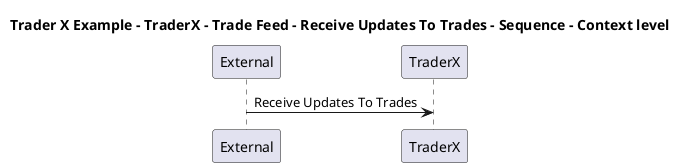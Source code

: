 @startuml

title Trader X Example - TraderX - Trade Feed - Receive Updates To Trades - Sequence - Context level

participant "External" as C4InterFlow.SoftwareSystems.ExternalSystem
participant "TraderX" as TraderXExample.SoftwareSystems.TraderX

C4InterFlow.SoftwareSystems.ExternalSystem -> TraderXExample.SoftwareSystems.TraderX : Receive Updates To Trades


@enduml
